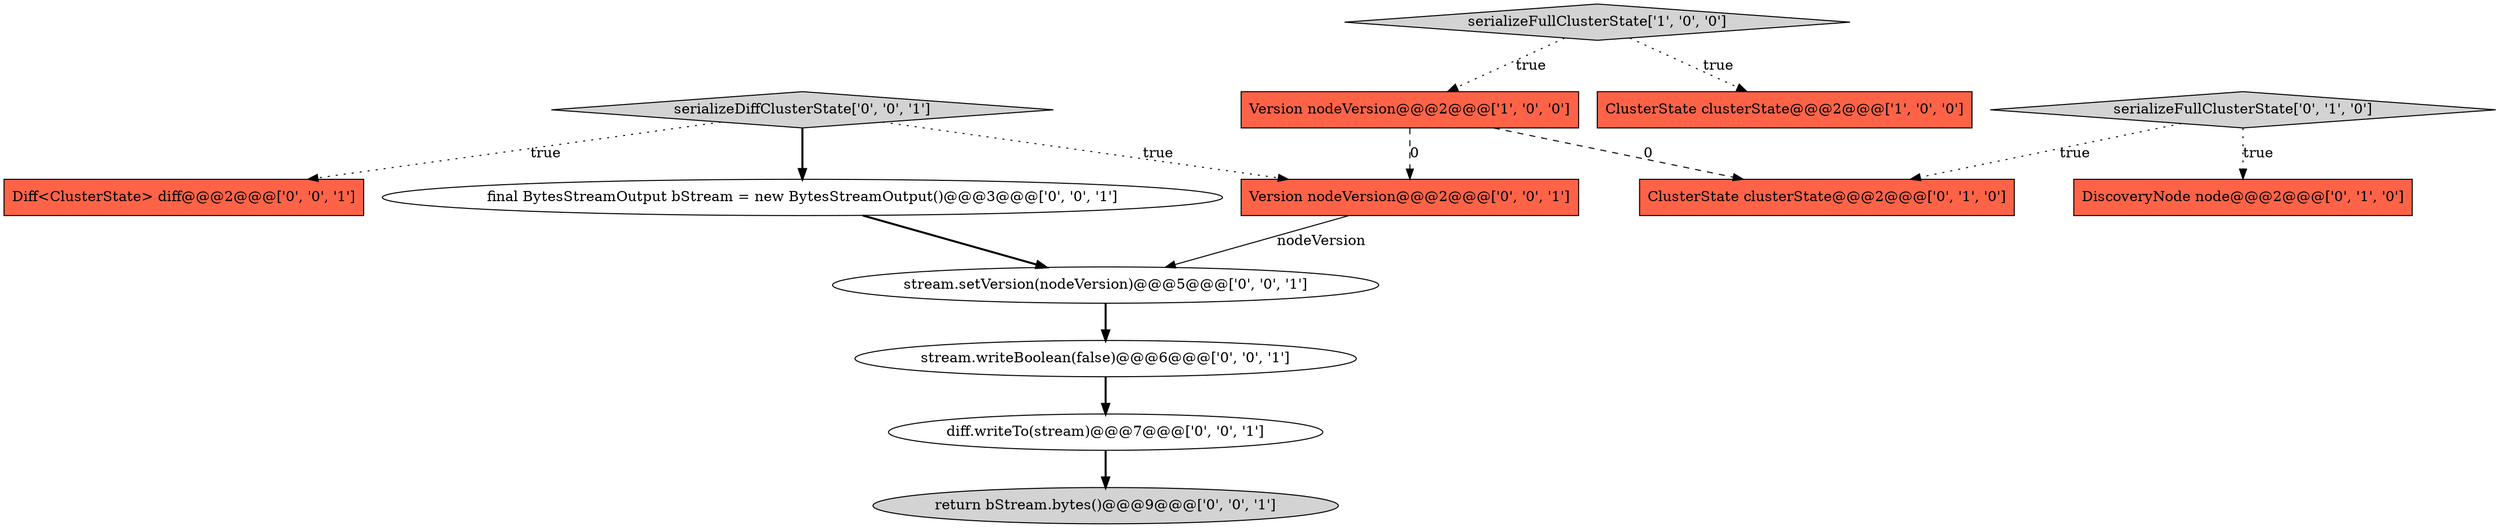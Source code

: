 digraph {
10 [style = filled, label = "Version nodeVersion@@@2@@@['0', '0', '1']", fillcolor = tomato, shape = box image = "AAA0AAABBB3BBB"];
2 [style = filled, label = "serializeFullClusterState['1', '0', '0']", fillcolor = lightgray, shape = diamond image = "AAA0AAABBB1BBB"];
7 [style = filled, label = "stream.setVersion(nodeVersion)@@@5@@@['0', '0', '1']", fillcolor = white, shape = ellipse image = "AAA0AAABBB3BBB"];
12 [style = filled, label = "stream.writeBoolean(false)@@@6@@@['0', '0', '1']", fillcolor = white, shape = ellipse image = "AAA0AAABBB3BBB"];
4 [style = filled, label = "DiscoveryNode node@@@2@@@['0', '1', '0']", fillcolor = tomato, shape = box image = "AAA0AAABBB2BBB"];
13 [style = filled, label = "return bStream.bytes()@@@9@@@['0', '0', '1']", fillcolor = lightgray, shape = ellipse image = "AAA0AAABBB3BBB"];
5 [style = filled, label = "ClusterState clusterState@@@2@@@['0', '1', '0']", fillcolor = tomato, shape = box image = "AAA1AAABBB2BBB"];
3 [style = filled, label = "serializeFullClusterState['0', '1', '0']", fillcolor = lightgray, shape = diamond image = "AAA0AAABBB2BBB"];
6 [style = filled, label = "diff.writeTo(stream)@@@7@@@['0', '0', '1']", fillcolor = white, shape = ellipse image = "AAA0AAABBB3BBB"];
0 [style = filled, label = "ClusterState clusterState@@@2@@@['1', '0', '0']", fillcolor = tomato, shape = box image = "AAA0AAABBB1BBB"];
1 [style = filled, label = "Version nodeVersion@@@2@@@['1', '0', '0']", fillcolor = tomato, shape = box image = "AAA1AAABBB1BBB"];
8 [style = filled, label = "serializeDiffClusterState['0', '0', '1']", fillcolor = lightgray, shape = diamond image = "AAA0AAABBB3BBB"];
9 [style = filled, label = "Diff<ClusterState> diff@@@2@@@['0', '0', '1']", fillcolor = tomato, shape = box image = "AAA0AAABBB3BBB"];
11 [style = filled, label = "final BytesStreamOutput bStream = new BytesStreamOutput()@@@3@@@['0', '0', '1']", fillcolor = white, shape = ellipse image = "AAA0AAABBB3BBB"];
3->4 [style = dotted, label="true"];
3->5 [style = dotted, label="true"];
2->0 [style = dotted, label="true"];
8->9 [style = dotted, label="true"];
10->7 [style = solid, label="nodeVersion"];
1->5 [style = dashed, label="0"];
8->10 [style = dotted, label="true"];
1->10 [style = dashed, label="0"];
12->6 [style = bold, label=""];
2->1 [style = dotted, label="true"];
7->12 [style = bold, label=""];
8->11 [style = bold, label=""];
6->13 [style = bold, label=""];
11->7 [style = bold, label=""];
}

